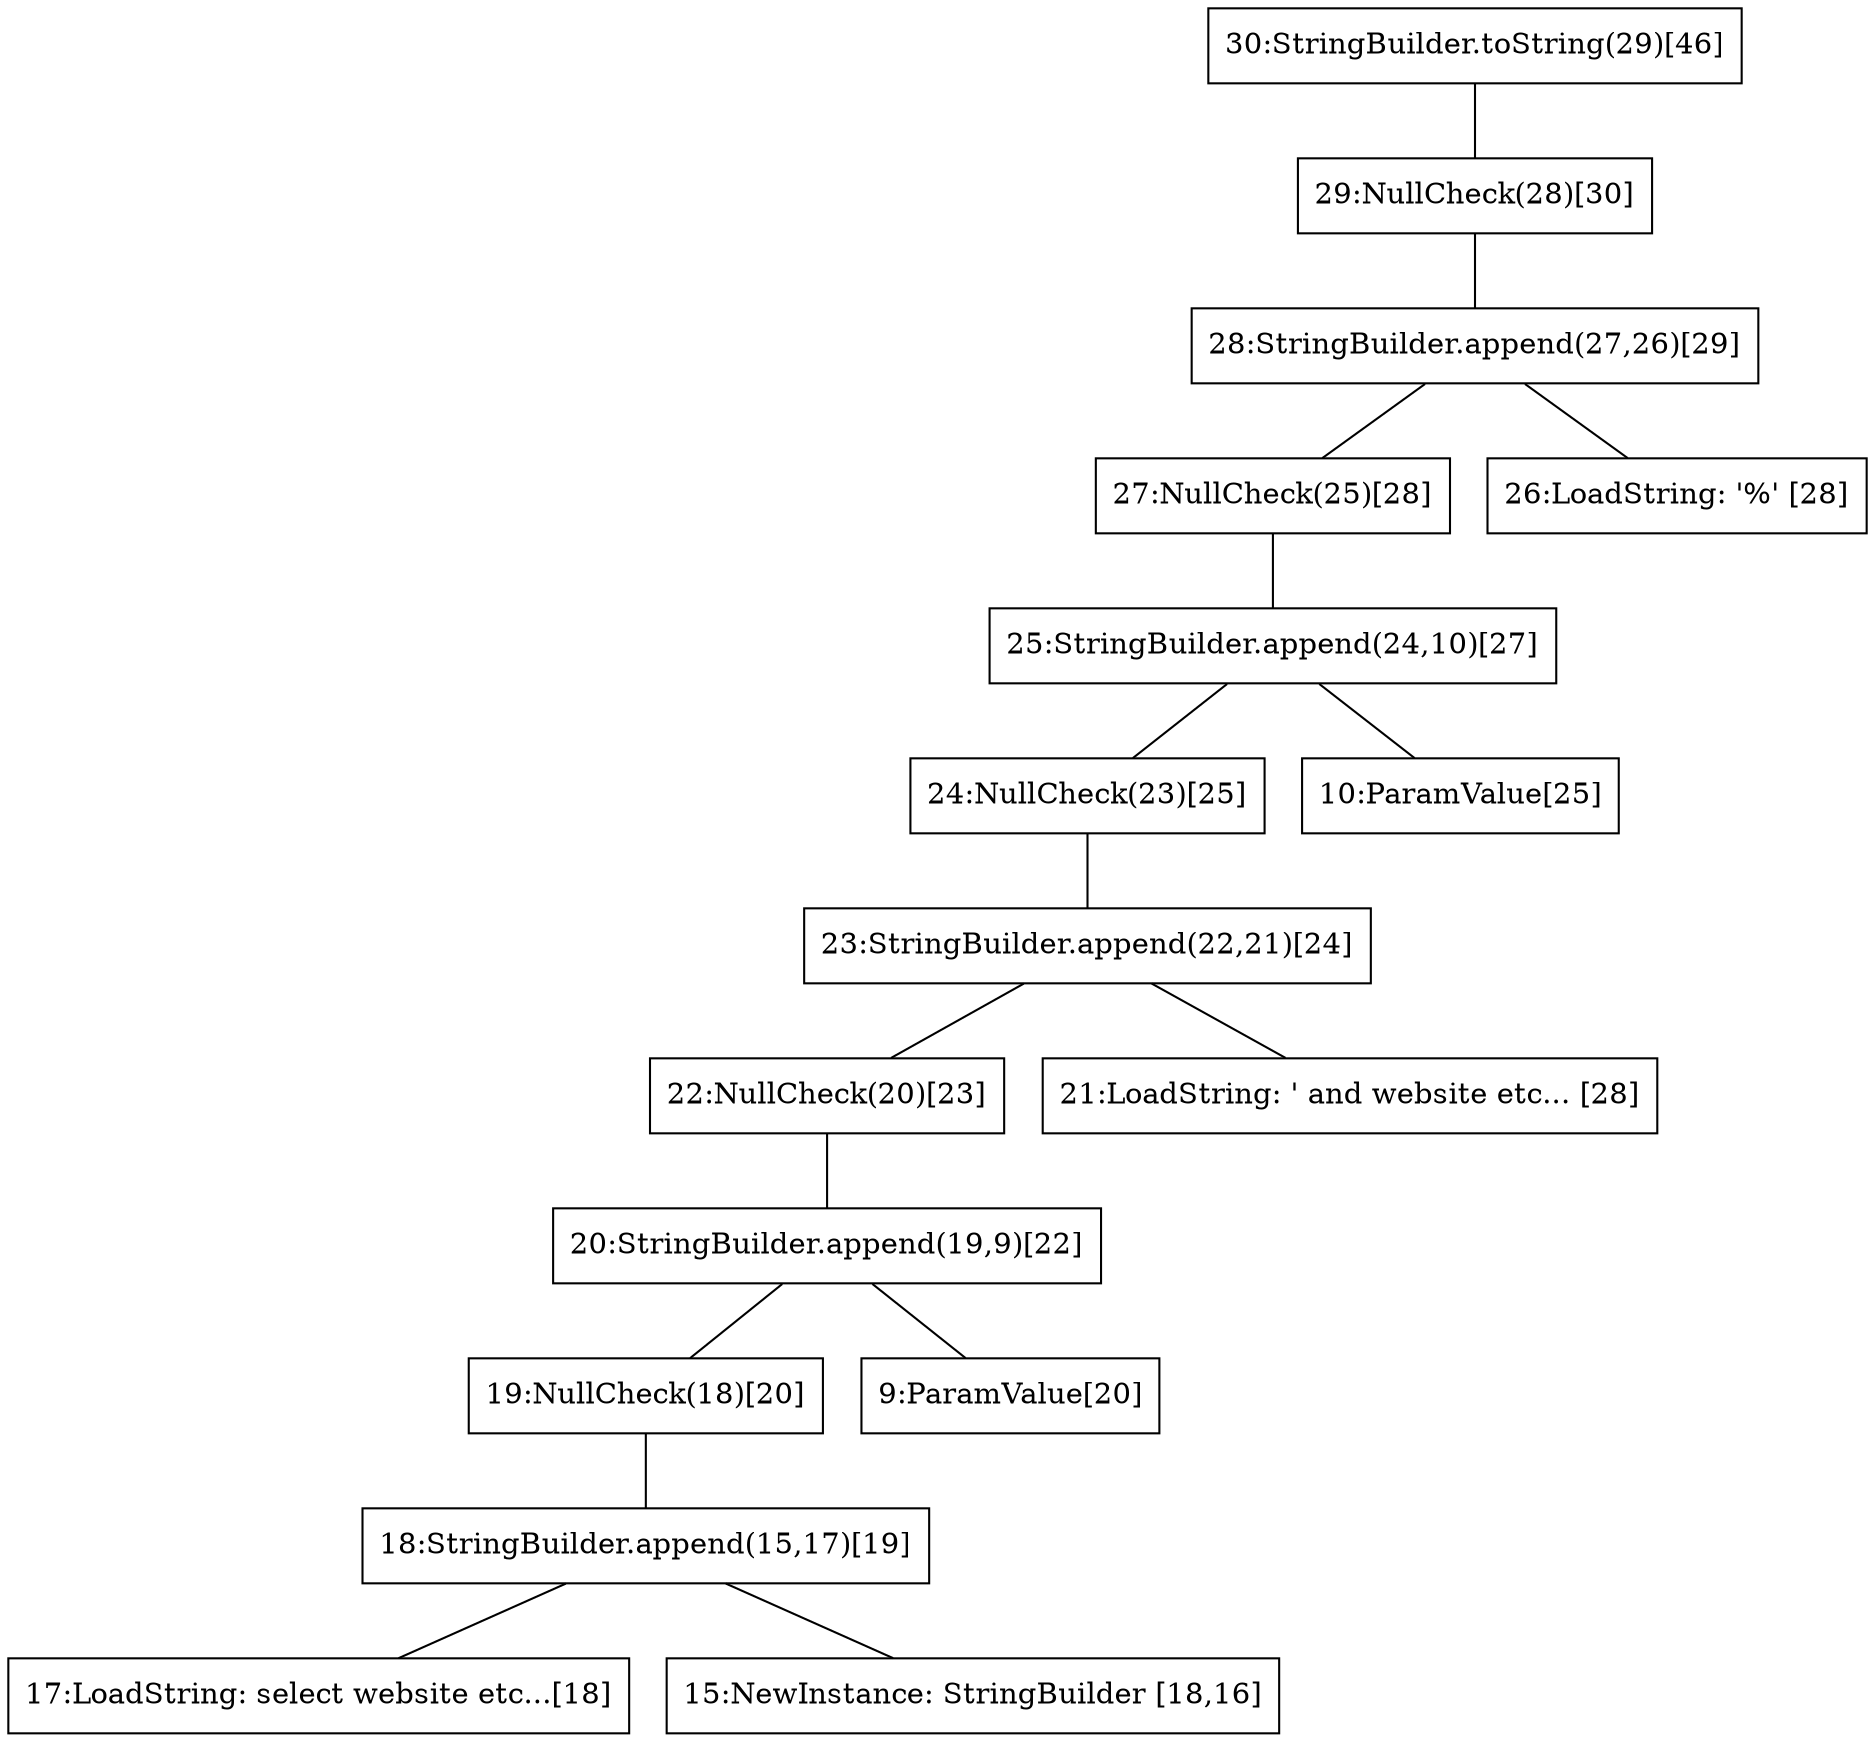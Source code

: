 graph QueryGraph {
	30 [label ="30:StringBuilder.toString(29)[46]", shape=box];
	29 [label ="29:NullCheck(28)[30]", shape=box];
	28 [label ="28:StringBuilder.append(27,26)[29]", shape=box];
	27 [label ="27:NullCheck(25)[28]", shape=box];
	26 [label ="26:LoadString: '%' [28]", shape=box];
	25 [label ="25:StringBuilder.append(24,10)[27]", shape=box];
	24 [label ="24:NullCheck(23)[25]", shape=box];
	23 [label ="23:StringBuilder.append(22,21)[24]", shape=box];
	22 [label ="22:NullCheck(20)[23]", shape=box];
	21 [label ="21:LoadString: ' and website etc... [28]", shape=box];
	20 [label ="20:StringBuilder.append(19,9)[22]", shape=box];
	19 [label ="19:NullCheck(18)[20]", shape=box];
	18 [label ="18:StringBuilder.append(15,17)[19]", shape=box];
	17 [label ="17:LoadString: select website etc...[18]", shape=box];
	15 [label ="15:NewInstance: StringBuilder [18,16]", shape=box];
	10 [label ="10:ParamValue[25]", shape=box];
	9 [label ="9:ParamValue[20]", shape=box];


	30 -- 29 -- 28 -- 27 -- 25 -- 24 -- 23 -- 22 -- 20 -- 19 -- 18 -- 15;
	28 -- 26;
	25 -- 10;
	23 -- 21;
	20 -- 9;
	18 -- 17;
}